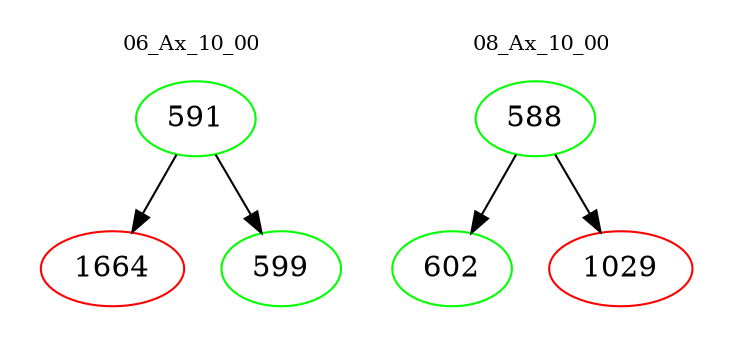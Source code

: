 digraph{
subgraph cluster_0 {
color = white
label = "06_Ax_10_00";
fontsize=10;
T0_591 [label="591", color="green"]
T0_591 -> T0_1664 [color="black"]
T0_1664 [label="1664", color="red"]
T0_591 -> T0_599 [color="black"]
T0_599 [label="599", color="green"]
}
subgraph cluster_1 {
color = white
label = "08_Ax_10_00";
fontsize=10;
T1_588 [label="588", color="green"]
T1_588 -> T1_602 [color="black"]
T1_602 [label="602", color="green"]
T1_588 -> T1_1029 [color="black"]
T1_1029 [label="1029", color="red"]
}
}
